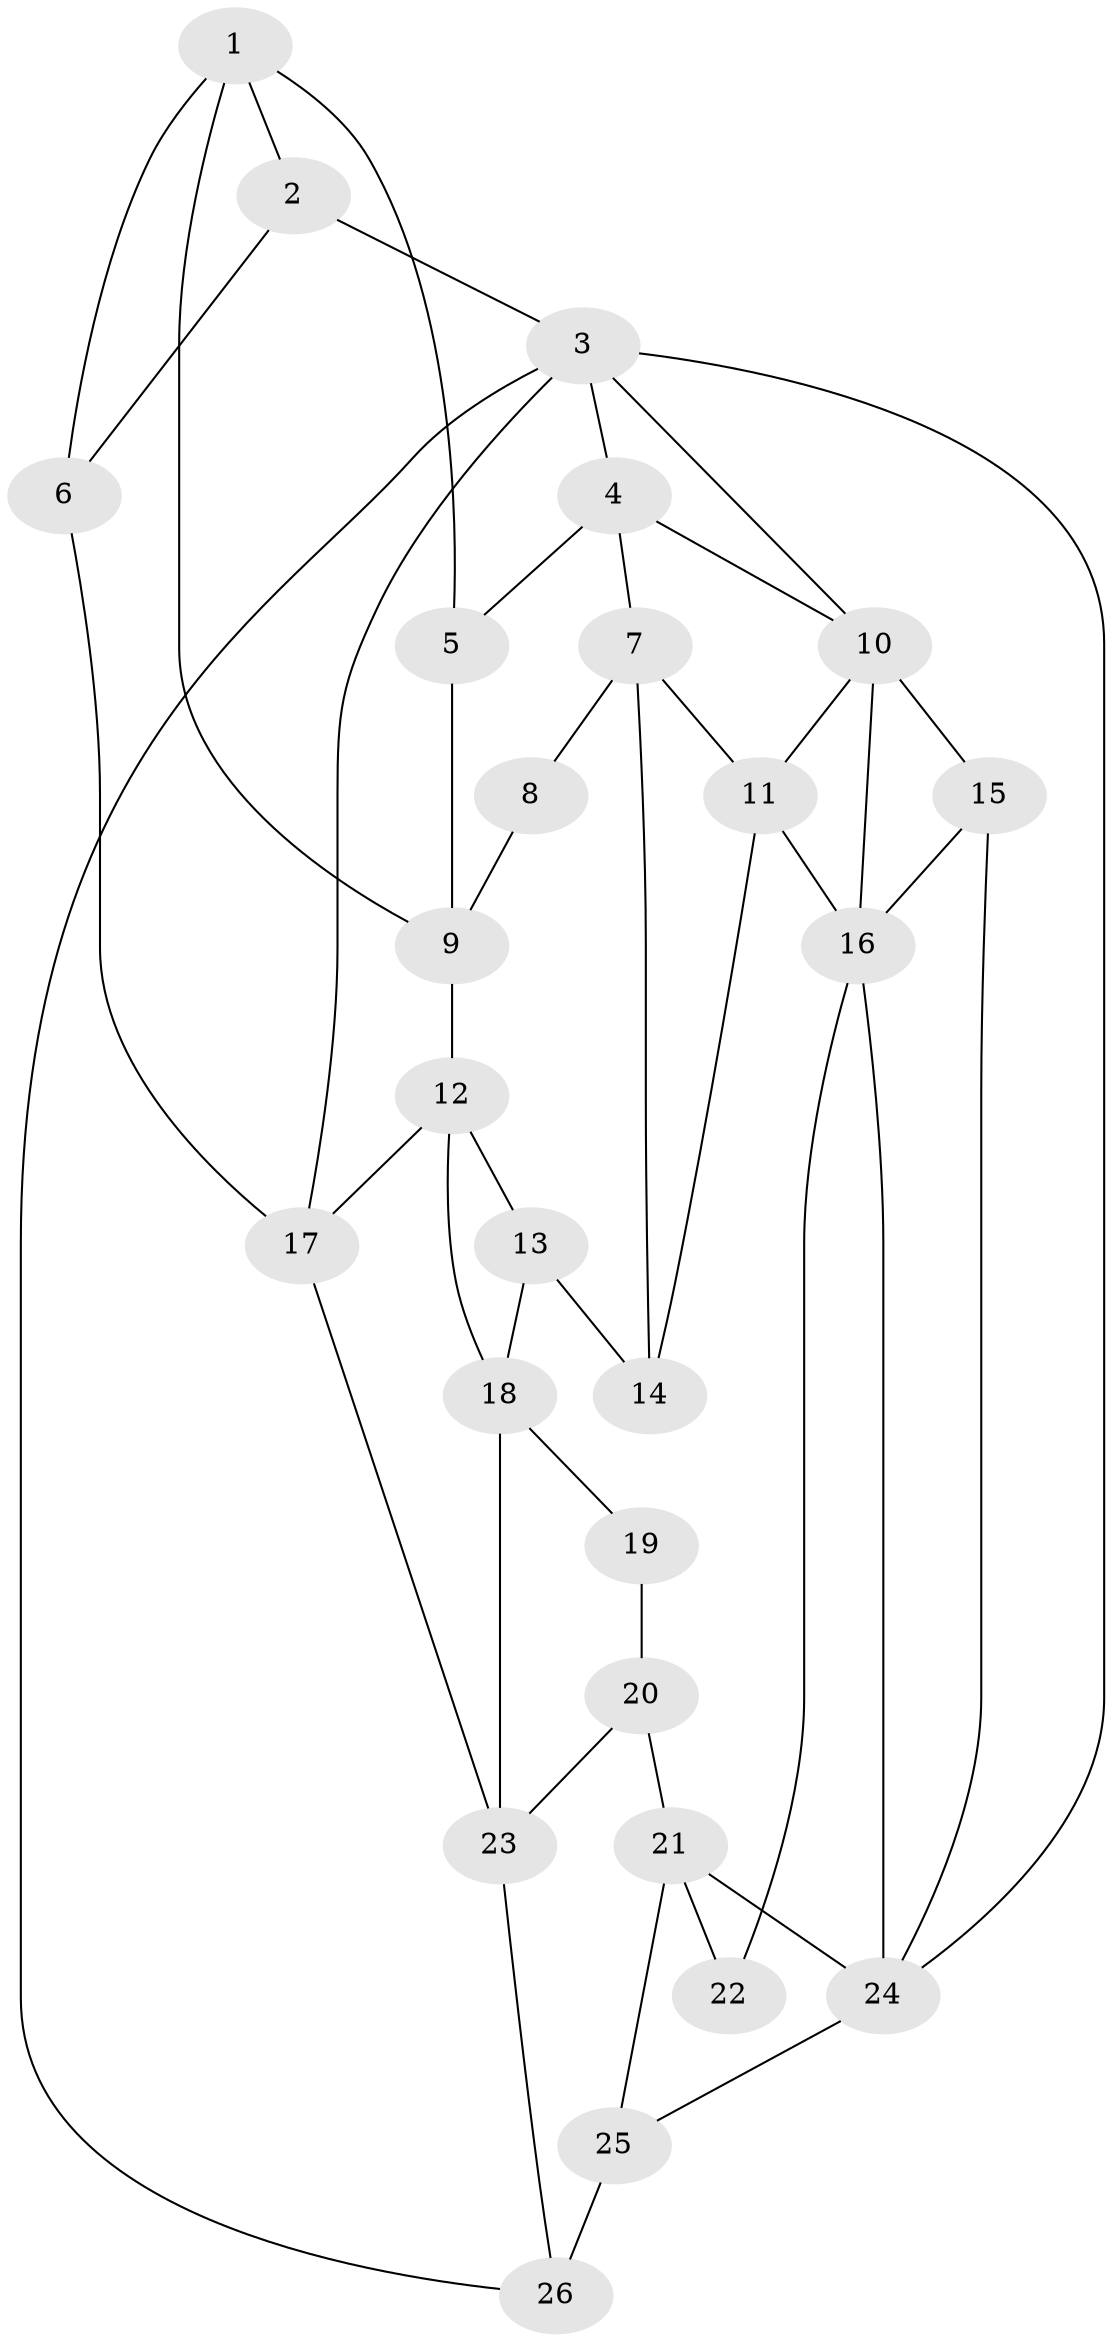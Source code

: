 // original degree distribution, {4: 0.18604651162790697, 6: 0.23255813953488372, 5: 0.5232558139534884, 3: 0.05813953488372093}
// Generated by graph-tools (version 1.1) at 2025/54/03/04/25 22:54:29]
// undirected, 26 vertices, 47 edges
graph export_dot {
  node [color=gray90,style=filled];
  1;
  2;
  3;
  4;
  5;
  6;
  7;
  8;
  9;
  10;
  11;
  12;
  13;
  14;
  15;
  16;
  17;
  18;
  19;
  20;
  21;
  22;
  23;
  24;
  25;
  26;
  1 -- 2 [weight=1.0];
  1 -- 5 [weight=1.0];
  1 -- 6 [weight=1.0];
  1 -- 9 [weight=1.0];
  2 -- 3 [weight=2.0];
  2 -- 6 [weight=1.0];
  3 -- 4 [weight=1.0];
  3 -- 10 [weight=2.0];
  3 -- 17 [weight=1.0];
  3 -- 24 [weight=1.0];
  3 -- 26 [weight=1.0];
  4 -- 5 [weight=1.0];
  4 -- 7 [weight=1.0];
  4 -- 10 [weight=1.0];
  5 -- 9 [weight=1.0];
  6 -- 17 [weight=2.0];
  7 -- 8 [weight=2.0];
  7 -- 11 [weight=1.0];
  7 -- 14 [weight=2.0];
  8 -- 9 [weight=2.0];
  9 -- 12 [weight=2.0];
  10 -- 11 [weight=1.0];
  10 -- 15 [weight=4.0];
  10 -- 16 [weight=1.0];
  11 -- 14 [weight=1.0];
  11 -- 16 [weight=2.0];
  12 -- 13 [weight=1.0];
  12 -- 17 [weight=1.0];
  12 -- 18 [weight=1.0];
  13 -- 14 [weight=1.0];
  13 -- 18 [weight=2.0];
  15 -- 16 [weight=1.0];
  15 -- 24 [weight=1.0];
  16 -- 22 [weight=1.0];
  16 -- 24 [weight=1.0];
  17 -- 23 [weight=1.0];
  18 -- 19 [weight=1.0];
  18 -- 23 [weight=2.0];
  19 -- 20 [weight=2.0];
  20 -- 21 [weight=2.0];
  20 -- 23 [weight=1.0];
  21 -- 22 [weight=2.0];
  21 -- 24 [weight=1.0];
  21 -- 25 [weight=1.0];
  23 -- 26 [weight=1.0];
  24 -- 25 [weight=1.0];
  25 -- 26 [weight=2.0];
}
